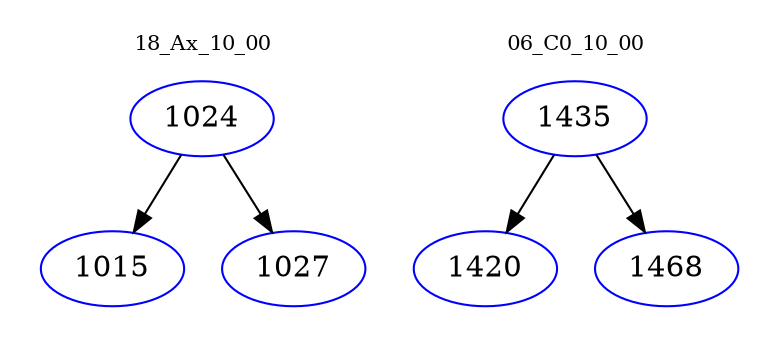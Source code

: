 digraph{
subgraph cluster_0 {
color = white
label = "18_Ax_10_00";
fontsize=10;
T0_1024 [label="1024", color="blue"]
T0_1024 -> T0_1015 [color="black"]
T0_1015 [label="1015", color="blue"]
T0_1024 -> T0_1027 [color="black"]
T0_1027 [label="1027", color="blue"]
}
subgraph cluster_1 {
color = white
label = "06_C0_10_00";
fontsize=10;
T1_1435 [label="1435", color="blue"]
T1_1435 -> T1_1420 [color="black"]
T1_1420 [label="1420", color="blue"]
T1_1435 -> T1_1468 [color="black"]
T1_1468 [label="1468", color="blue"]
}
}
